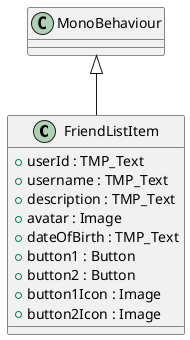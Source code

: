 @startuml
class FriendListItem {
    + userId : TMP_Text
    + username : TMP_Text
    + description : TMP_Text
    + avatar : Image
    + dateOfBirth : TMP_Text
    + button1 : Button
    + button2 : Button
    + button1Icon : Image
    + button2Icon : Image
}
MonoBehaviour <|-- FriendListItem
@enduml
